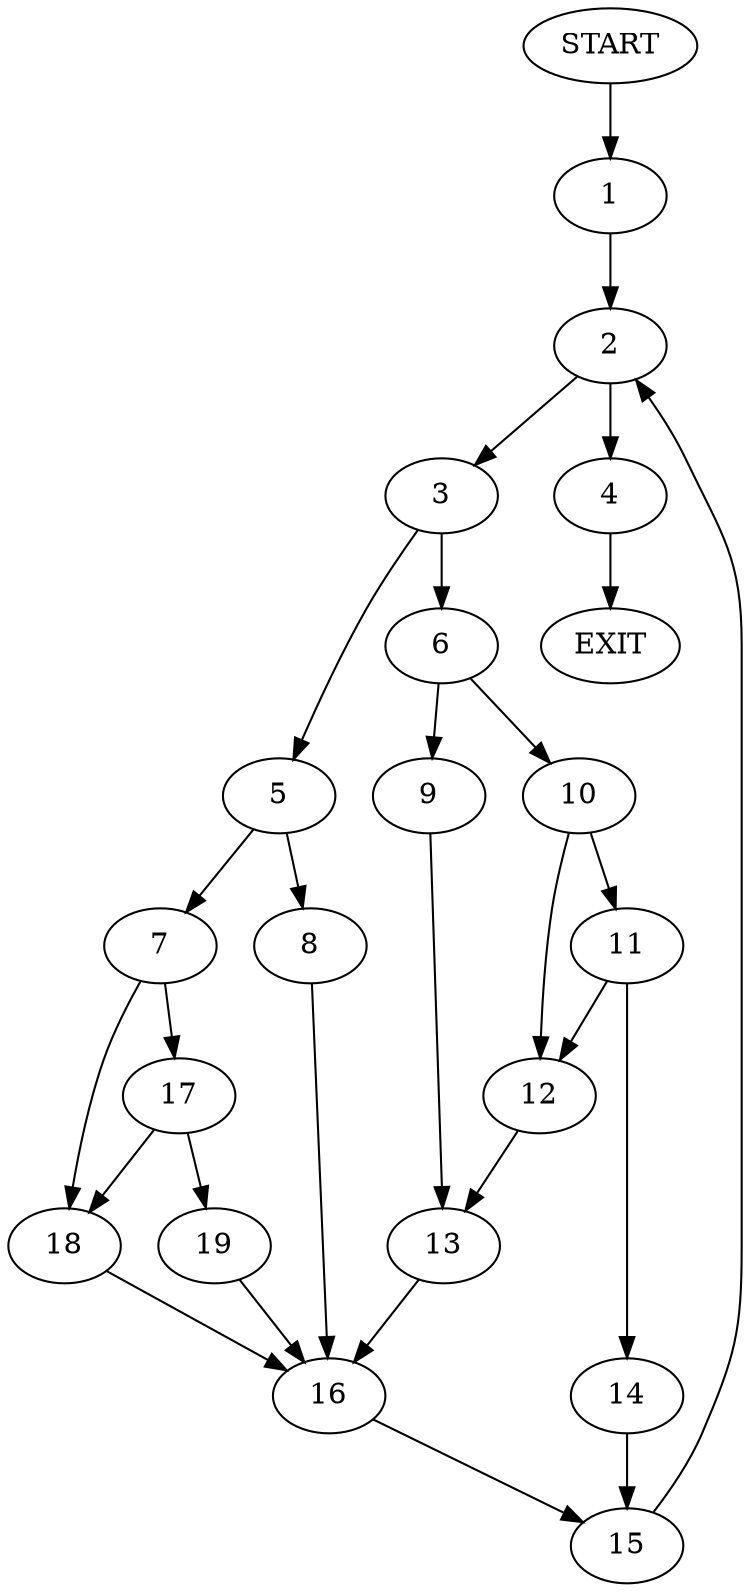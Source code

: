 digraph {
0 [label="START"]
20 [label="EXIT"]
0 -> 1
1 -> 2
2 -> 3
2 -> 4
4 -> 20
3 -> 5
3 -> 6
5 -> 7
5 -> 8
6 -> 9
6 -> 10
10 -> 11
10 -> 12
9 -> 13
12 -> 13
11 -> 14
11 -> 12
14 -> 15
15 -> 2
13 -> 16
16 -> 15
8 -> 16
7 -> 17
7 -> 18
17 -> 19
17 -> 18
18 -> 16
19 -> 16
}
